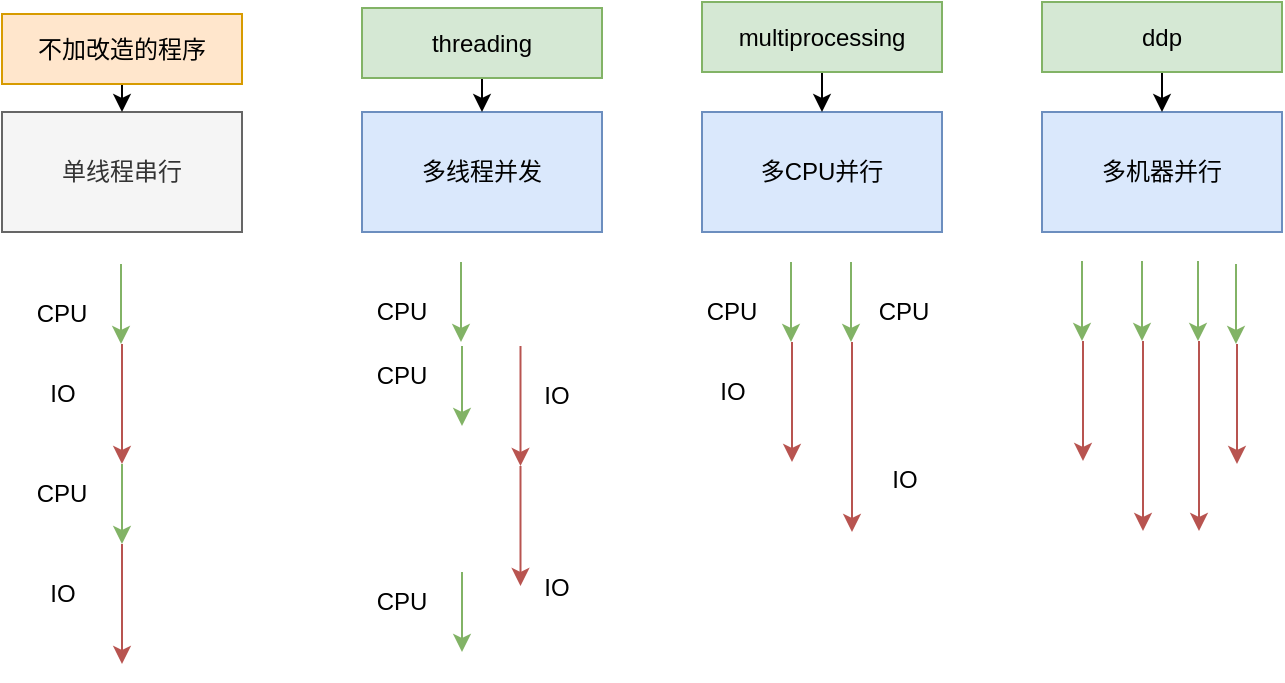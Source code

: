 <mxfile version="18.0.2" type="device"><diagram id="_FWawNYPmuWWPH90Z5rh" name="Page-1"><mxGraphModel dx="782" dy="460" grid="0" gridSize="10" guides="1" tooltips="1" connect="1" arrows="1" fold="1" page="1" pageScale="1" pageWidth="827" pageHeight="1169" math="0" shadow="0"><root><mxCell id="0"/><mxCell id="1" parent="0"/><mxCell id="l9Gh5C2DrRJ-vbH0loYL-1" value="单线程串行" style="rounded=0;whiteSpace=wrap;html=1;fillColor=#f5f5f5;fontColor=#333333;strokeColor=#666666;" vertex="1" parent="1"><mxGeometry x="90" y="190" width="120" height="60" as="geometry"/></mxCell><mxCell id="l9Gh5C2DrRJ-vbH0loYL-2" value="多线程并发" style="rounded=0;whiteSpace=wrap;html=1;fillColor=#dae8fc;strokeColor=#6c8ebf;" vertex="1" parent="1"><mxGeometry x="270" y="190" width="120" height="60" as="geometry"/></mxCell><mxCell id="l9Gh5C2DrRJ-vbH0loYL-3" value="多CPU并行" style="rounded=0;whiteSpace=wrap;html=1;fillColor=#dae8fc;strokeColor=#6c8ebf;" vertex="1" parent="1"><mxGeometry x="440" y="190" width="120" height="60" as="geometry"/></mxCell><mxCell id="l9Gh5C2DrRJ-vbH0loYL-4" value="多机器并行" style="rounded=0;whiteSpace=wrap;html=1;fillColor=#dae8fc;strokeColor=#6c8ebf;" vertex="1" parent="1"><mxGeometry x="610" y="190" width="120" height="60" as="geometry"/></mxCell><mxCell id="l9Gh5C2DrRJ-vbH0loYL-6" value="" style="endArrow=classic;html=1;rounded=0;fillColor=#f8cecc;strokeColor=#b85450;" edge="1" parent="1"><mxGeometry width="50" height="50" relative="1" as="geometry"><mxPoint x="150" y="306" as="sourcePoint"/><mxPoint x="150" y="366" as="targetPoint"/></mxGeometry></mxCell><mxCell id="l9Gh5C2DrRJ-vbH0loYL-7" value="CPU" style="text;html=1;strokeColor=none;fillColor=none;align=center;verticalAlign=middle;whiteSpace=wrap;rounded=0;" vertex="1" parent="1"><mxGeometry x="100" y="276" width="40" height="30" as="geometry"/></mxCell><mxCell id="l9Gh5C2DrRJ-vbH0loYL-8" value="IO" style="text;html=1;strokeColor=none;fillColor=none;align=center;verticalAlign=middle;whiteSpace=wrap;rounded=0;" vertex="1" parent="1"><mxGeometry x="98.75" y="316" width="42.5" height="30" as="geometry"/></mxCell><mxCell id="l9Gh5C2DrRJ-vbH0loYL-9" value="" style="endArrow=classic;html=1;rounded=0;fillColor=#d5e8d4;strokeColor=#82b366;" edge="1" parent="1"><mxGeometry width="50" height="50" relative="1" as="geometry"><mxPoint x="150" y="366" as="sourcePoint"/><mxPoint x="150" y="406" as="targetPoint"/></mxGeometry></mxCell><mxCell id="l9Gh5C2DrRJ-vbH0loYL-10" value="CPU" style="text;html=1;strokeColor=none;fillColor=none;align=center;verticalAlign=middle;whiteSpace=wrap;rounded=0;" vertex="1" parent="1"><mxGeometry x="100" y="366" width="40" height="30" as="geometry"/></mxCell><mxCell id="l9Gh5C2DrRJ-vbH0loYL-11" value="" style="endArrow=classic;html=1;rounded=0;fillColor=#f8cecc;strokeColor=#b85450;" edge="1" parent="1"><mxGeometry width="50" height="50" relative="1" as="geometry"><mxPoint x="150" y="406" as="sourcePoint"/><mxPoint x="150" y="466" as="targetPoint"/></mxGeometry></mxCell><mxCell id="l9Gh5C2DrRJ-vbH0loYL-12" value="IO" style="text;html=1;strokeColor=none;fillColor=none;align=center;verticalAlign=middle;whiteSpace=wrap;rounded=0;" vertex="1" parent="1"><mxGeometry x="97.5" y="416" width="45" height="30" as="geometry"/></mxCell><mxCell id="l9Gh5C2DrRJ-vbH0loYL-14" value="" style="endArrow=classic;html=1;rounded=0;fillColor=#d5e8d4;strokeColor=#82b366;" edge="1" parent="1"><mxGeometry width="50" height="50" relative="1" as="geometry"><mxPoint x="149.5" y="266" as="sourcePoint"/><mxPoint x="149.5" y="306" as="targetPoint"/></mxGeometry></mxCell><mxCell id="l9Gh5C2DrRJ-vbH0loYL-15" value="" style="endArrow=classic;html=1;rounded=0;fillColor=#f8cecc;strokeColor=#b85450;" edge="1" parent="1"><mxGeometry width="50" height="50" relative="1" as="geometry"><mxPoint x="349.25" y="307" as="sourcePoint"/><mxPoint x="349.25" y="367" as="targetPoint"/></mxGeometry></mxCell><mxCell id="l9Gh5C2DrRJ-vbH0loYL-16" value="CPU" style="text;html=1;strokeColor=none;fillColor=none;align=center;verticalAlign=middle;whiteSpace=wrap;rounded=0;" vertex="1" parent="1"><mxGeometry x="270" y="275" width="40" height="30" as="geometry"/></mxCell><mxCell id="l9Gh5C2DrRJ-vbH0loYL-17" value="IO" style="text;html=1;strokeColor=none;fillColor=none;align=center;verticalAlign=middle;whiteSpace=wrap;rounded=0;" vertex="1" parent="1"><mxGeometry x="346.25" y="317" width="42.5" height="30" as="geometry"/></mxCell><mxCell id="l9Gh5C2DrRJ-vbH0loYL-18" value="" style="endArrow=classic;html=1;rounded=0;fillColor=#d5e8d4;strokeColor=#82b366;" edge="1" parent="1"><mxGeometry width="50" height="50" relative="1" as="geometry"><mxPoint x="320" y="420" as="sourcePoint"/><mxPoint x="320" y="460" as="targetPoint"/></mxGeometry></mxCell><mxCell id="l9Gh5C2DrRJ-vbH0loYL-19" value="CPU" style="text;html=1;strokeColor=none;fillColor=none;align=center;verticalAlign=middle;whiteSpace=wrap;rounded=0;" vertex="1" parent="1"><mxGeometry x="270" y="420" width="40" height="30" as="geometry"/></mxCell><mxCell id="l9Gh5C2DrRJ-vbH0loYL-20" value="" style="endArrow=classic;html=1;rounded=0;fillColor=#f8cecc;strokeColor=#b85450;" edge="1" parent="1"><mxGeometry width="50" height="50" relative="1" as="geometry"><mxPoint x="349.25" y="367" as="sourcePoint"/><mxPoint x="349.25" y="427" as="targetPoint"/></mxGeometry></mxCell><mxCell id="l9Gh5C2DrRJ-vbH0loYL-21" value="IO" style="text;html=1;strokeColor=none;fillColor=none;align=center;verticalAlign=middle;whiteSpace=wrap;rounded=0;" vertex="1" parent="1"><mxGeometry x="345" y="413" width="45" height="30" as="geometry"/></mxCell><mxCell id="l9Gh5C2DrRJ-vbH0loYL-22" value="" style="endArrow=classic;html=1;rounded=0;fillColor=#d5e8d4;strokeColor=#82b366;" edge="1" parent="1"><mxGeometry width="50" height="50" relative="1" as="geometry"><mxPoint x="319.5" y="265" as="sourcePoint"/><mxPoint x="319.5" y="305" as="targetPoint"/></mxGeometry></mxCell><mxCell id="l9Gh5C2DrRJ-vbH0loYL-23" value="" style="endArrow=classic;html=1;rounded=0;fillColor=#d5e8d4;strokeColor=#82b366;" edge="1" parent="1"><mxGeometry width="50" height="50" relative="1" as="geometry"><mxPoint x="320" y="307" as="sourcePoint"/><mxPoint x="320" y="347" as="targetPoint"/></mxGeometry></mxCell><mxCell id="l9Gh5C2DrRJ-vbH0loYL-24" value="CPU" style="text;html=1;strokeColor=none;fillColor=none;align=center;verticalAlign=middle;whiteSpace=wrap;rounded=0;" vertex="1" parent="1"><mxGeometry x="270" y="307" width="40" height="30" as="geometry"/></mxCell><mxCell id="l9Gh5C2DrRJ-vbH0loYL-25" value="" style="endArrow=classic;html=1;rounded=0;fillColor=#f8cecc;strokeColor=#b85450;" edge="1" parent="1"><mxGeometry width="50" height="50" relative="1" as="geometry"><mxPoint x="485" y="305" as="sourcePoint"/><mxPoint x="485" y="365" as="targetPoint"/></mxGeometry></mxCell><mxCell id="l9Gh5C2DrRJ-vbH0loYL-26" value="CPU" style="text;html=1;strokeColor=none;fillColor=none;align=center;verticalAlign=middle;whiteSpace=wrap;rounded=0;" vertex="1" parent="1"><mxGeometry x="435" y="275" width="40" height="30" as="geometry"/></mxCell><mxCell id="l9Gh5C2DrRJ-vbH0loYL-27" value="IO" style="text;html=1;strokeColor=none;fillColor=none;align=center;verticalAlign=middle;whiteSpace=wrap;rounded=0;" vertex="1" parent="1"><mxGeometry x="433.75" y="315" width="42.5" height="30" as="geometry"/></mxCell><mxCell id="l9Gh5C2DrRJ-vbH0loYL-32" value="" style="endArrow=classic;html=1;rounded=0;fillColor=#d5e8d4;strokeColor=#82b366;" edge="1" parent="1"><mxGeometry width="50" height="50" relative="1" as="geometry"><mxPoint x="484.5" y="265" as="sourcePoint"/><mxPoint x="484.5" y="305" as="targetPoint"/></mxGeometry></mxCell><mxCell id="l9Gh5C2DrRJ-vbH0loYL-33" value="" style="endArrow=classic;html=1;rounded=0;fillColor=#f8cecc;strokeColor=#b85450;" edge="1" parent="1"><mxGeometry width="50" height="50" relative="1" as="geometry"><mxPoint x="515" y="305" as="sourcePoint"/><mxPoint x="515" y="400" as="targetPoint"/></mxGeometry></mxCell><mxCell id="l9Gh5C2DrRJ-vbH0loYL-34" value="CPU" style="text;html=1;strokeColor=none;fillColor=none;align=center;verticalAlign=middle;whiteSpace=wrap;rounded=0;" vertex="1" parent="1"><mxGeometry x="521" y="275" width="40" height="30" as="geometry"/></mxCell><mxCell id="l9Gh5C2DrRJ-vbH0loYL-35" value="IO" style="text;html=1;strokeColor=none;fillColor=none;align=center;verticalAlign=middle;whiteSpace=wrap;rounded=0;" vertex="1" parent="1"><mxGeometry x="519.75" y="359" width="42.5" height="30" as="geometry"/></mxCell><mxCell id="l9Gh5C2DrRJ-vbH0loYL-40" value="" style="endArrow=classic;html=1;rounded=0;fillColor=#d5e8d4;strokeColor=#82b366;" edge="1" parent="1"><mxGeometry width="50" height="50" relative="1" as="geometry"><mxPoint x="514.5" y="265" as="sourcePoint"/><mxPoint x="514.5" y="305" as="targetPoint"/></mxGeometry></mxCell><mxCell id="l9Gh5C2DrRJ-vbH0loYL-42" value="" style="endArrow=classic;html=1;rounded=0;fillColor=#f8cecc;strokeColor=#b85450;" edge="1" parent="1"><mxGeometry width="50" height="50" relative="1" as="geometry"><mxPoint x="630.5" y="304.5" as="sourcePoint"/><mxPoint x="630.5" y="364.5" as="targetPoint"/></mxGeometry></mxCell><mxCell id="l9Gh5C2DrRJ-vbH0loYL-43" value="" style="endArrow=classic;html=1;rounded=0;fillColor=#d5e8d4;strokeColor=#82b366;" edge="1" parent="1"><mxGeometry width="50" height="50" relative="1" as="geometry"><mxPoint x="630" y="264.5" as="sourcePoint"/><mxPoint x="630" y="304.5" as="targetPoint"/></mxGeometry></mxCell><mxCell id="l9Gh5C2DrRJ-vbH0loYL-44" value="" style="endArrow=classic;html=1;rounded=0;fillColor=#f8cecc;strokeColor=#b85450;" edge="1" parent="1"><mxGeometry width="50" height="50" relative="1" as="geometry"><mxPoint x="660.5" y="304.5" as="sourcePoint"/><mxPoint x="660.5" y="399.5" as="targetPoint"/></mxGeometry></mxCell><mxCell id="l9Gh5C2DrRJ-vbH0loYL-45" value="" style="endArrow=classic;html=1;rounded=0;fillColor=#d5e8d4;strokeColor=#82b366;" edge="1" parent="1"><mxGeometry width="50" height="50" relative="1" as="geometry"><mxPoint x="660" y="264.5" as="sourcePoint"/><mxPoint x="660" y="304.5" as="targetPoint"/></mxGeometry></mxCell><mxCell id="l9Gh5C2DrRJ-vbH0loYL-46" value="" style="endArrow=classic;html=1;rounded=0;fillColor=#f8cecc;strokeColor=#b85450;" edge="1" parent="1"><mxGeometry width="50" height="50" relative="1" as="geometry"><mxPoint x="707.5" y="306" as="sourcePoint"/><mxPoint x="707.5" y="366" as="targetPoint"/></mxGeometry></mxCell><mxCell id="l9Gh5C2DrRJ-vbH0loYL-47" value="" style="endArrow=classic;html=1;rounded=0;fillColor=#d5e8d4;strokeColor=#82b366;" edge="1" parent="1"><mxGeometry width="50" height="50" relative="1" as="geometry"><mxPoint x="707" y="266" as="sourcePoint"/><mxPoint x="707" y="306" as="targetPoint"/></mxGeometry></mxCell><mxCell id="l9Gh5C2DrRJ-vbH0loYL-48" value="" style="endArrow=classic;html=1;rounded=0;fillColor=#f8cecc;strokeColor=#b85450;" edge="1" parent="1"><mxGeometry width="50" height="50" relative="1" as="geometry"><mxPoint x="688.5" y="304.5" as="sourcePoint"/><mxPoint x="688.5" y="399.5" as="targetPoint"/></mxGeometry></mxCell><mxCell id="l9Gh5C2DrRJ-vbH0loYL-49" value="" style="endArrow=classic;html=1;rounded=0;fillColor=#d5e8d4;strokeColor=#82b366;" edge="1" parent="1"><mxGeometry width="50" height="50" relative="1" as="geometry"><mxPoint x="688" y="264.5" as="sourcePoint"/><mxPoint x="688" y="304.5" as="targetPoint"/></mxGeometry></mxCell><mxCell id="l9Gh5C2DrRJ-vbH0loYL-54" style="edgeStyle=orthogonalEdgeStyle;rounded=0;orthogonalLoop=1;jettySize=auto;html=1;exitX=0.5;exitY=1;exitDx=0;exitDy=0;entryX=0.5;entryY=0;entryDx=0;entryDy=0;" edge="1" parent="1" source="l9Gh5C2DrRJ-vbH0loYL-50" target="l9Gh5C2DrRJ-vbH0loYL-1"><mxGeometry relative="1" as="geometry"/></mxCell><mxCell id="l9Gh5C2DrRJ-vbH0loYL-50" value="不加改造的程序" style="rounded=0;whiteSpace=wrap;html=1;fillColor=#ffe6cc;strokeColor=#d79b00;" vertex="1" parent="1"><mxGeometry x="90" y="141" width="120" height="35" as="geometry"/></mxCell><mxCell id="l9Gh5C2DrRJ-vbH0loYL-55" style="edgeStyle=orthogonalEdgeStyle;rounded=0;orthogonalLoop=1;jettySize=auto;html=1;exitX=0.5;exitY=1;exitDx=0;exitDy=0;entryX=0.5;entryY=0;entryDx=0;entryDy=0;" edge="1" parent="1" source="l9Gh5C2DrRJ-vbH0loYL-51" target="l9Gh5C2DrRJ-vbH0loYL-2"><mxGeometry relative="1" as="geometry"/></mxCell><mxCell id="l9Gh5C2DrRJ-vbH0loYL-51" value="threading" style="rounded=0;whiteSpace=wrap;html=1;fillColor=#d5e8d4;strokeColor=#82b366;" vertex="1" parent="1"><mxGeometry x="270" y="138" width="120" height="35" as="geometry"/></mxCell><mxCell id="l9Gh5C2DrRJ-vbH0loYL-56" style="edgeStyle=orthogonalEdgeStyle;rounded=0;orthogonalLoop=1;jettySize=auto;html=1;exitX=0.5;exitY=1;exitDx=0;exitDy=0;entryX=0.5;entryY=0;entryDx=0;entryDy=0;" edge="1" parent="1" source="l9Gh5C2DrRJ-vbH0loYL-52" target="l9Gh5C2DrRJ-vbH0loYL-3"><mxGeometry relative="1" as="geometry"/></mxCell><mxCell id="l9Gh5C2DrRJ-vbH0loYL-52" value="multiprocessing" style="rounded=0;whiteSpace=wrap;html=1;fillColor=#d5e8d4;strokeColor=#82b366;" vertex="1" parent="1"><mxGeometry x="440" y="135" width="120" height="35" as="geometry"/></mxCell><mxCell id="l9Gh5C2DrRJ-vbH0loYL-57" style="edgeStyle=orthogonalEdgeStyle;rounded=0;orthogonalLoop=1;jettySize=auto;html=1;exitX=0.5;exitY=1;exitDx=0;exitDy=0;entryX=0.5;entryY=0;entryDx=0;entryDy=0;" edge="1" parent="1" source="l9Gh5C2DrRJ-vbH0loYL-53" target="l9Gh5C2DrRJ-vbH0loYL-4"><mxGeometry relative="1" as="geometry"/></mxCell><mxCell id="l9Gh5C2DrRJ-vbH0loYL-53" value="ddp" style="rounded=0;whiteSpace=wrap;html=1;fillColor=#d5e8d4;strokeColor=#82b366;" vertex="1" parent="1"><mxGeometry x="610" y="135" width="120" height="35" as="geometry"/></mxCell></root></mxGraphModel></diagram></mxfile>